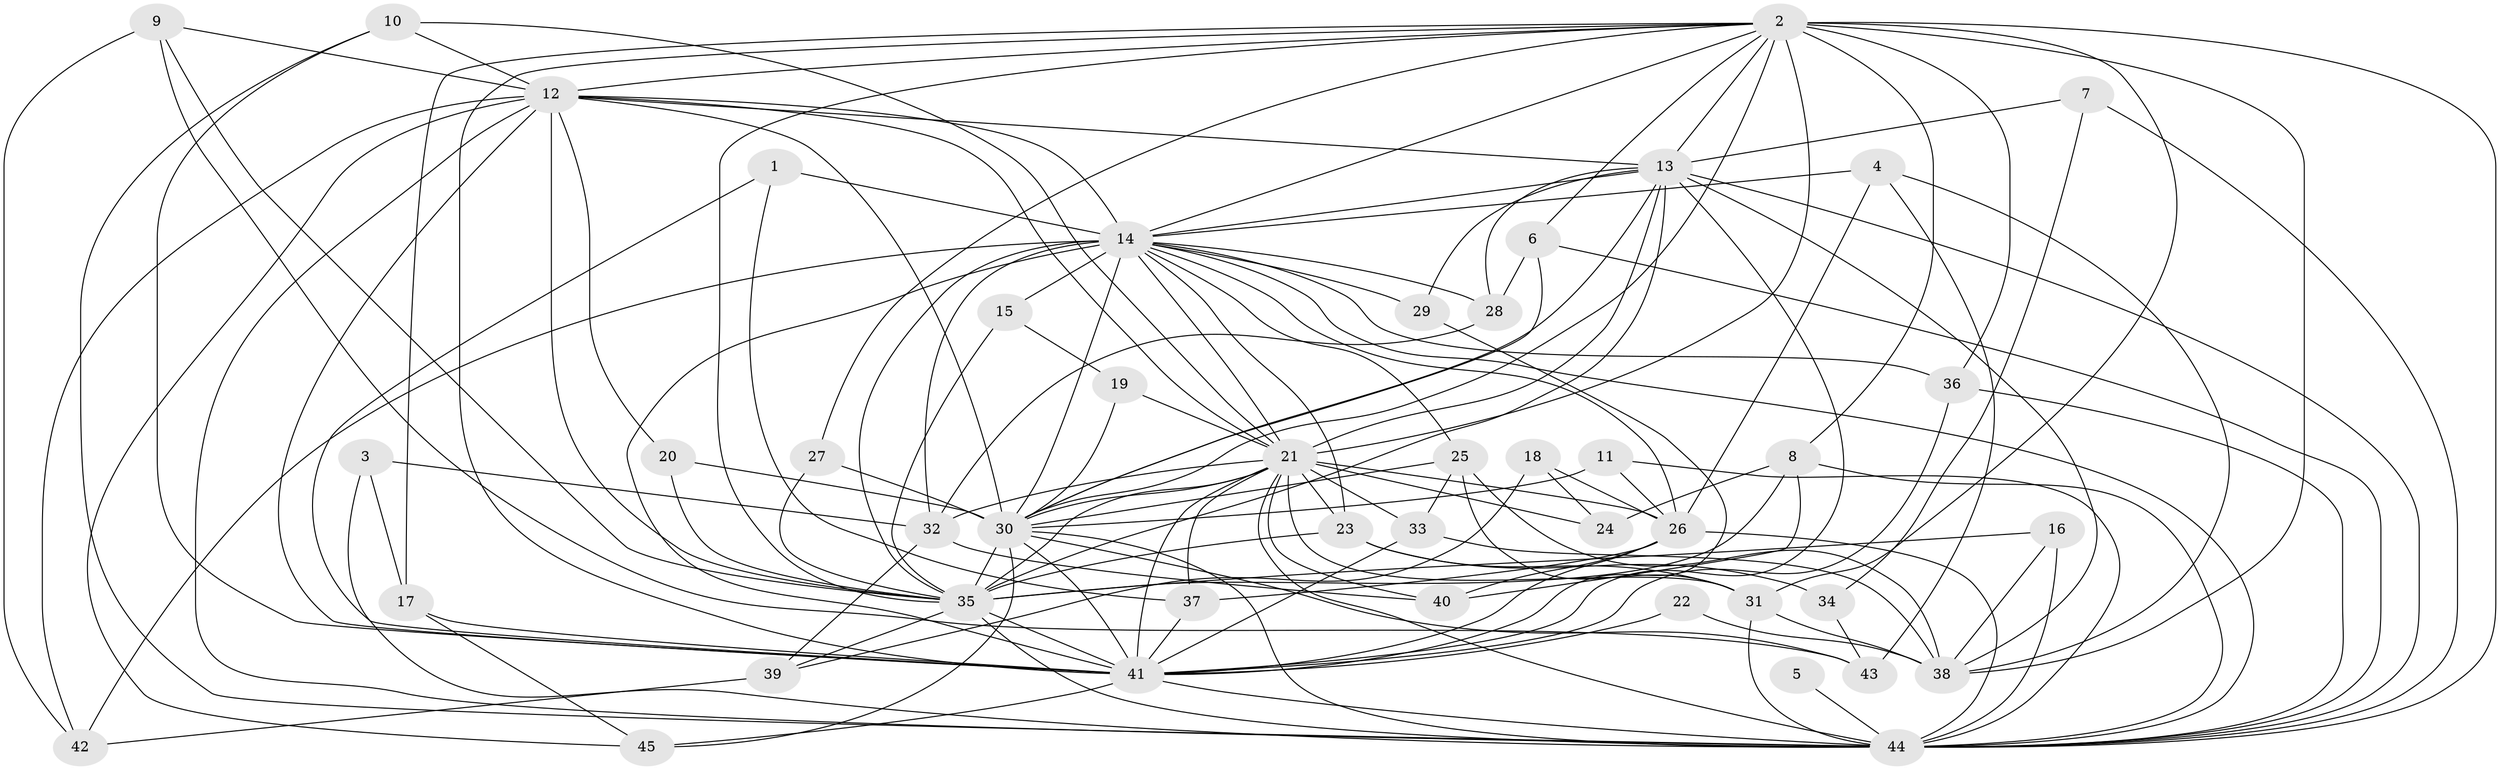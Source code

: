 // original degree distribution, {25: 0.018018018018018018, 19: 0.018018018018018018, 26: 0.009009009009009009, 15: 0.018018018018018018, 28: 0.009009009009009009, 20: 0.009009009009009009, 17: 0.009009009009009009, 9: 0.018018018018018018, 3: 0.25225225225225223, 4: 0.0990990990990991, 5: 0.02702702702702703, 7: 0.018018018018018018, 2: 0.4954954954954955}
// Generated by graph-tools (version 1.1) at 2025/36/03/04/25 23:36:22]
// undirected, 45 vertices, 144 edges
graph export_dot {
  node [color=gray90,style=filled];
  1;
  2;
  3;
  4;
  5;
  6;
  7;
  8;
  9;
  10;
  11;
  12;
  13;
  14;
  15;
  16;
  17;
  18;
  19;
  20;
  21;
  22;
  23;
  24;
  25;
  26;
  27;
  28;
  29;
  30;
  31;
  32;
  33;
  34;
  35;
  36;
  37;
  38;
  39;
  40;
  41;
  42;
  43;
  44;
  45;
  1 -- 14 [weight=1.0];
  1 -- 37 [weight=1.0];
  1 -- 41 [weight=1.0];
  2 -- 6 [weight=1.0];
  2 -- 8 [weight=1.0];
  2 -- 12 [weight=1.0];
  2 -- 13 [weight=1.0];
  2 -- 14 [weight=1.0];
  2 -- 17 [weight=1.0];
  2 -- 21 [weight=2.0];
  2 -- 27 [weight=1.0];
  2 -- 30 [weight=2.0];
  2 -- 31 [weight=1.0];
  2 -- 35 [weight=2.0];
  2 -- 36 [weight=1.0];
  2 -- 38 [weight=1.0];
  2 -- 41 [weight=1.0];
  2 -- 44 [weight=2.0];
  3 -- 17 [weight=1.0];
  3 -- 32 [weight=1.0];
  3 -- 44 [weight=1.0];
  4 -- 14 [weight=1.0];
  4 -- 26 [weight=1.0];
  4 -- 38 [weight=1.0];
  4 -- 43 [weight=1.0];
  5 -- 44 [weight=1.0];
  6 -- 28 [weight=1.0];
  6 -- 30 [weight=1.0];
  6 -- 44 [weight=1.0];
  7 -- 13 [weight=1.0];
  7 -- 34 [weight=1.0];
  7 -- 44 [weight=1.0];
  8 -- 24 [weight=1.0];
  8 -- 35 [weight=1.0];
  8 -- 40 [weight=1.0];
  8 -- 44 [weight=1.0];
  9 -- 12 [weight=1.0];
  9 -- 35 [weight=2.0];
  9 -- 42 [weight=1.0];
  9 -- 43 [weight=1.0];
  10 -- 12 [weight=1.0];
  10 -- 21 [weight=1.0];
  10 -- 41 [weight=1.0];
  10 -- 44 [weight=1.0];
  11 -- 26 [weight=1.0];
  11 -- 30 [weight=1.0];
  11 -- 44 [weight=1.0];
  12 -- 13 [weight=1.0];
  12 -- 14 [weight=3.0];
  12 -- 20 [weight=1.0];
  12 -- 21 [weight=1.0];
  12 -- 30 [weight=1.0];
  12 -- 35 [weight=2.0];
  12 -- 41 [weight=1.0];
  12 -- 42 [weight=1.0];
  12 -- 44 [weight=2.0];
  12 -- 45 [weight=1.0];
  13 -- 14 [weight=1.0];
  13 -- 21 [weight=1.0];
  13 -- 28 [weight=1.0];
  13 -- 29 [weight=1.0];
  13 -- 30 [weight=1.0];
  13 -- 35 [weight=2.0];
  13 -- 38 [weight=1.0];
  13 -- 41 [weight=2.0];
  13 -- 44 [weight=2.0];
  14 -- 15 [weight=1.0];
  14 -- 21 [weight=1.0];
  14 -- 23 [weight=1.0];
  14 -- 25 [weight=1.0];
  14 -- 26 [weight=1.0];
  14 -- 28 [weight=2.0];
  14 -- 29 [weight=1.0];
  14 -- 30 [weight=2.0];
  14 -- 32 [weight=2.0];
  14 -- 35 [weight=3.0];
  14 -- 36 [weight=1.0];
  14 -- 41 [weight=1.0];
  14 -- 42 [weight=2.0];
  14 -- 44 [weight=1.0];
  15 -- 19 [weight=1.0];
  15 -- 35 [weight=1.0];
  16 -- 35 [weight=1.0];
  16 -- 38 [weight=1.0];
  16 -- 44 [weight=1.0];
  17 -- 41 [weight=1.0];
  17 -- 45 [weight=1.0];
  18 -- 24 [weight=1.0];
  18 -- 26 [weight=1.0];
  18 -- 39 [weight=1.0];
  19 -- 21 [weight=1.0];
  19 -- 30 [weight=1.0];
  20 -- 30 [weight=1.0];
  20 -- 35 [weight=1.0];
  21 -- 23 [weight=1.0];
  21 -- 24 [weight=2.0];
  21 -- 26 [weight=1.0];
  21 -- 30 [weight=2.0];
  21 -- 31 [weight=2.0];
  21 -- 32 [weight=1.0];
  21 -- 33 [weight=1.0];
  21 -- 35 [weight=3.0];
  21 -- 37 [weight=1.0];
  21 -- 40 [weight=1.0];
  21 -- 41 [weight=2.0];
  21 -- 44 [weight=1.0];
  22 -- 38 [weight=1.0];
  22 -- 41 [weight=1.0];
  23 -- 31 [weight=1.0];
  23 -- 34 [weight=1.0];
  23 -- 35 [weight=1.0];
  25 -- 30 [weight=1.0];
  25 -- 31 [weight=1.0];
  25 -- 33 [weight=1.0];
  25 -- 38 [weight=1.0];
  26 -- 37 [weight=1.0];
  26 -- 40 [weight=1.0];
  26 -- 41 [weight=1.0];
  26 -- 44 [weight=1.0];
  27 -- 30 [weight=1.0];
  27 -- 35 [weight=1.0];
  28 -- 32 [weight=1.0];
  29 -- 41 [weight=1.0];
  30 -- 35 [weight=2.0];
  30 -- 41 [weight=1.0];
  30 -- 43 [weight=1.0];
  30 -- 44 [weight=1.0];
  30 -- 45 [weight=1.0];
  31 -- 38 [weight=1.0];
  31 -- 44 [weight=1.0];
  32 -- 39 [weight=1.0];
  32 -- 40 [weight=1.0];
  33 -- 38 [weight=1.0];
  33 -- 41 [weight=1.0];
  34 -- 43 [weight=1.0];
  35 -- 39 [weight=1.0];
  35 -- 41 [weight=3.0];
  35 -- 44 [weight=2.0];
  36 -- 41 [weight=1.0];
  36 -- 44 [weight=1.0];
  37 -- 41 [weight=1.0];
  39 -- 42 [weight=1.0];
  41 -- 44 [weight=2.0];
  41 -- 45 [weight=1.0];
}
